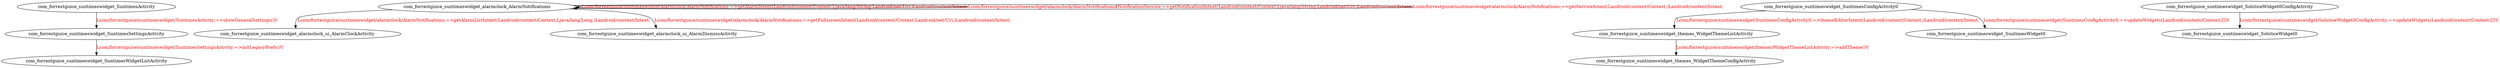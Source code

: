 digraph G {
com_forrestguice_suntimeswidget_SuntimesSettingsActivity -> com_forrestguice_suntimeswidget_SuntimesWidgetListActivity [label="Lcom/forrestguice/suntimeswidget/SuntimesSettingsActivity;=>initLegacyPrefs()V", fontcolor="red"];
com_forrestguice_suntimeswidget_alarmclock_AlarmNotifications -> com_forrestguice_suntimeswidget_alarmclock_AlarmNotifications [label="Lcom/forrestguice/suntimeswidget/alarmclock/AlarmNotifications;=>getAlarmIntent(Landroid/content/Context;Ljava/lang/String;Landroid/net/Uri;)Landroid/content/Intent;", fontcolor="red"];
com_forrestguice_suntimeswidget_alarmclock_AlarmNotifications -> com_forrestguice_suntimeswidget_alarmclock_AlarmNotifications [label="Lcom/forrestguice/suntimeswidget/alarmclock/AlarmNotifications$NotificationService;=>getNotificationIntent(Landroid/content/Context;Ljava/lang/String;Landroid/net/Uri;)Landroid/content/Intent;", fontcolor="red"];
com_forrestguice_suntimeswidget_alarmclock_AlarmNotifications -> com_forrestguice_suntimeswidget_alarmclock_AlarmNotifications [label="Lcom/forrestguice/suntimeswidget/alarmclock/AlarmNotifications;=>getServiceIntent(Landroid/content/Context;)Landroid/content/Intent;", fontcolor="red"];
com_forrestguice_suntimeswidget_alarmclock_AlarmNotifications -> com_forrestguice_suntimeswidget_alarmclock_ui_AlarmClockActivity [label="Lcom/forrestguice/suntimeswidget/alarmclock/AlarmNotifications;=>getAlarmListIntent(Landroid/content/Context;Ljava/lang/Long;)Landroid/content/Intent;", fontcolor="red"];
com_forrestguice_suntimeswidget_alarmclock_AlarmNotifications -> com_forrestguice_suntimeswidget_alarmclock_ui_AlarmDismissActivity [label="Lcom/forrestguice/suntimeswidget/alarmclock/AlarmNotifications;=>getFullscreenIntent(Landroid/content/Context;Landroid/net/Uri;)Landroid/content/Intent;", fontcolor="red"];
com_forrestguice_suntimeswidget_SuntimesActivity -> com_forrestguice_suntimeswidget_SuntimesSettingsActivity [label="Lcom/forrestguice/suntimeswidget/SuntimesActivity;=>showGeneralSettings()V", fontcolor="red"];
com_forrestguice_suntimeswidget_themes_WidgetThemeListActivity -> com_forrestguice_suntimeswidget_themes_WidgetThemeConfigActivity [label="Lcom/forrestguice/suntimeswidget/themes/WidgetThemeListActivity;=>addTheme()V", fontcolor="red"];
com_forrestguice_suntimeswidget_SuntimesConfigActivity0 -> com_forrestguice_suntimeswidget_themes_WidgetThemeListActivity [label="Lcom/forrestguice/suntimeswidget/SuntimesConfigActivity0;=>themeEditorIntent(Landroid/content/Context;)Landroid/content/Intent;", fontcolor="red"];
com_forrestguice_suntimeswidget_SuntimesConfigActivity0 -> com_forrestguice_suntimeswidget_SuntimesWidget0 [label="Lcom/forrestguice/suntimeswidget/SuntimesConfigActivity0;=>updateWidgets(Landroid/content/Context;[I)V", fontcolor="red"];
com_forrestguice_suntimeswidget_SolsticeWidget0ConfigActivity -> com_forrestguice_suntimeswidget_SolsticeWidget0 [label="Lcom/forrestguice/suntimeswidget/SolsticeWidget0ConfigActivity;=>updateWidgets(Landroid/content/Context;[I)V", fontcolor="red"];
}